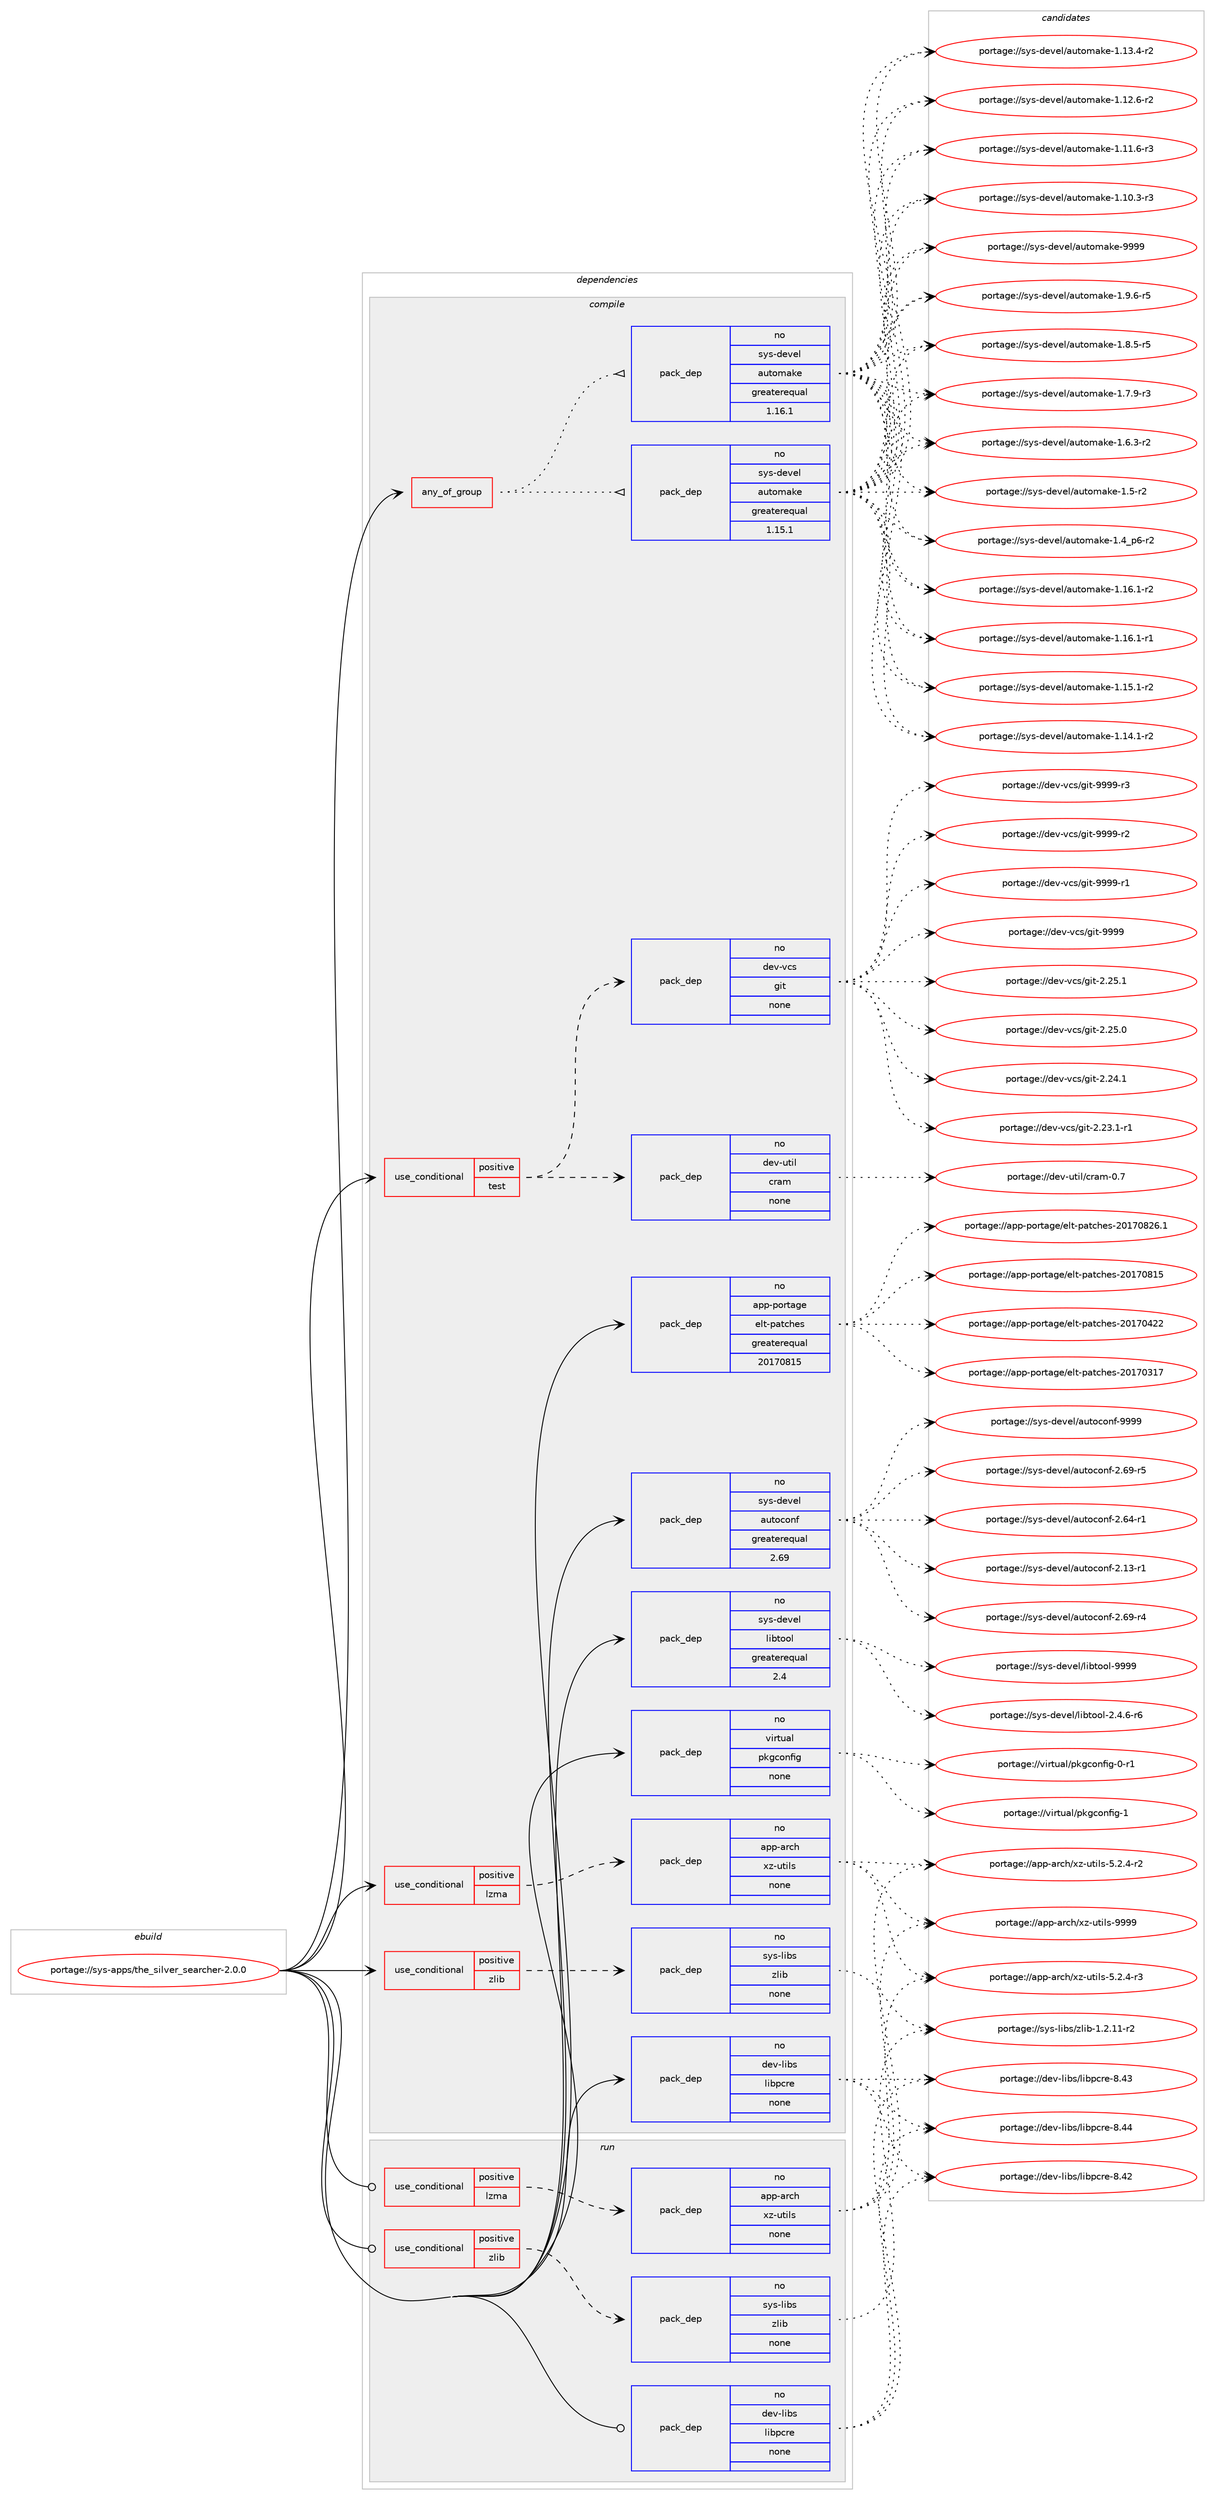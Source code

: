 digraph prolog {

# *************
# Graph options
# *************

newrank=true;
concentrate=true;
compound=true;
graph [rankdir=LR,fontname=Helvetica,fontsize=10,ranksep=1.5];#, ranksep=2.5, nodesep=0.2];
edge  [arrowhead=vee];
node  [fontname=Helvetica,fontsize=10];

# **********
# The ebuild
# **********

subgraph cluster_leftcol {
color=gray;
rank=same;
label=<<i>ebuild</i>>;
id [label="portage://sys-apps/the_silver_searcher-2.0.0", color=red, width=4, href="../sys-apps/the_silver_searcher-2.0.0.svg"];
}

# ****************
# The dependencies
# ****************

subgraph cluster_midcol {
color=gray;
label=<<i>dependencies</i>>;
subgraph cluster_compile {
fillcolor="#eeeeee";
style=filled;
label=<<i>compile</i>>;
subgraph any866 {
dependency36934 [label=<<TABLE BORDER="0" CELLBORDER="1" CELLSPACING="0" CELLPADDING="4"><TR><TD CELLPADDING="10">any_of_group</TD></TR></TABLE>>, shape=none, color=red];subgraph pack28581 {
dependency36935 [label=<<TABLE BORDER="0" CELLBORDER="1" CELLSPACING="0" CELLPADDING="4" WIDTH="220"><TR><TD ROWSPAN="6" CELLPADDING="30">pack_dep</TD></TR><TR><TD WIDTH="110">no</TD></TR><TR><TD>sys-devel</TD></TR><TR><TD>automake</TD></TR><TR><TD>greaterequal</TD></TR><TR><TD>1.16.1</TD></TR></TABLE>>, shape=none, color=blue];
}
dependency36934:e -> dependency36935:w [weight=20,style="dotted",arrowhead="oinv"];
subgraph pack28582 {
dependency36936 [label=<<TABLE BORDER="0" CELLBORDER="1" CELLSPACING="0" CELLPADDING="4" WIDTH="220"><TR><TD ROWSPAN="6" CELLPADDING="30">pack_dep</TD></TR><TR><TD WIDTH="110">no</TD></TR><TR><TD>sys-devel</TD></TR><TR><TD>automake</TD></TR><TR><TD>greaterequal</TD></TR><TR><TD>1.15.1</TD></TR></TABLE>>, shape=none, color=blue];
}
dependency36934:e -> dependency36936:w [weight=20,style="dotted",arrowhead="oinv"];
}
id:e -> dependency36934:w [weight=20,style="solid",arrowhead="vee"];
subgraph cond7444 {
dependency36937 [label=<<TABLE BORDER="0" CELLBORDER="1" CELLSPACING="0" CELLPADDING="4"><TR><TD ROWSPAN="3" CELLPADDING="10">use_conditional</TD></TR><TR><TD>positive</TD></TR><TR><TD>lzma</TD></TR></TABLE>>, shape=none, color=red];
subgraph pack28583 {
dependency36938 [label=<<TABLE BORDER="0" CELLBORDER="1" CELLSPACING="0" CELLPADDING="4" WIDTH="220"><TR><TD ROWSPAN="6" CELLPADDING="30">pack_dep</TD></TR><TR><TD WIDTH="110">no</TD></TR><TR><TD>app-arch</TD></TR><TR><TD>xz-utils</TD></TR><TR><TD>none</TD></TR><TR><TD></TD></TR></TABLE>>, shape=none, color=blue];
}
dependency36937:e -> dependency36938:w [weight=20,style="dashed",arrowhead="vee"];
}
id:e -> dependency36937:w [weight=20,style="solid",arrowhead="vee"];
subgraph cond7445 {
dependency36939 [label=<<TABLE BORDER="0" CELLBORDER="1" CELLSPACING="0" CELLPADDING="4"><TR><TD ROWSPAN="3" CELLPADDING="10">use_conditional</TD></TR><TR><TD>positive</TD></TR><TR><TD>test</TD></TR></TABLE>>, shape=none, color=red];
subgraph pack28584 {
dependency36940 [label=<<TABLE BORDER="0" CELLBORDER="1" CELLSPACING="0" CELLPADDING="4" WIDTH="220"><TR><TD ROWSPAN="6" CELLPADDING="30">pack_dep</TD></TR><TR><TD WIDTH="110">no</TD></TR><TR><TD>dev-util</TD></TR><TR><TD>cram</TD></TR><TR><TD>none</TD></TR><TR><TD></TD></TR></TABLE>>, shape=none, color=blue];
}
dependency36939:e -> dependency36940:w [weight=20,style="dashed",arrowhead="vee"];
subgraph pack28585 {
dependency36941 [label=<<TABLE BORDER="0" CELLBORDER="1" CELLSPACING="0" CELLPADDING="4" WIDTH="220"><TR><TD ROWSPAN="6" CELLPADDING="30">pack_dep</TD></TR><TR><TD WIDTH="110">no</TD></TR><TR><TD>dev-vcs</TD></TR><TR><TD>git</TD></TR><TR><TD>none</TD></TR><TR><TD></TD></TR></TABLE>>, shape=none, color=blue];
}
dependency36939:e -> dependency36941:w [weight=20,style="dashed",arrowhead="vee"];
}
id:e -> dependency36939:w [weight=20,style="solid",arrowhead="vee"];
subgraph cond7446 {
dependency36942 [label=<<TABLE BORDER="0" CELLBORDER="1" CELLSPACING="0" CELLPADDING="4"><TR><TD ROWSPAN="3" CELLPADDING="10">use_conditional</TD></TR><TR><TD>positive</TD></TR><TR><TD>zlib</TD></TR></TABLE>>, shape=none, color=red];
subgraph pack28586 {
dependency36943 [label=<<TABLE BORDER="0" CELLBORDER="1" CELLSPACING="0" CELLPADDING="4" WIDTH="220"><TR><TD ROWSPAN="6" CELLPADDING="30">pack_dep</TD></TR><TR><TD WIDTH="110">no</TD></TR><TR><TD>sys-libs</TD></TR><TR><TD>zlib</TD></TR><TR><TD>none</TD></TR><TR><TD></TD></TR></TABLE>>, shape=none, color=blue];
}
dependency36942:e -> dependency36943:w [weight=20,style="dashed",arrowhead="vee"];
}
id:e -> dependency36942:w [weight=20,style="solid",arrowhead="vee"];
subgraph pack28587 {
dependency36944 [label=<<TABLE BORDER="0" CELLBORDER="1" CELLSPACING="0" CELLPADDING="4" WIDTH="220"><TR><TD ROWSPAN="6" CELLPADDING="30">pack_dep</TD></TR><TR><TD WIDTH="110">no</TD></TR><TR><TD>app-portage</TD></TR><TR><TD>elt-patches</TD></TR><TR><TD>greaterequal</TD></TR><TR><TD>20170815</TD></TR></TABLE>>, shape=none, color=blue];
}
id:e -> dependency36944:w [weight=20,style="solid",arrowhead="vee"];
subgraph pack28588 {
dependency36945 [label=<<TABLE BORDER="0" CELLBORDER="1" CELLSPACING="0" CELLPADDING="4" WIDTH="220"><TR><TD ROWSPAN="6" CELLPADDING="30">pack_dep</TD></TR><TR><TD WIDTH="110">no</TD></TR><TR><TD>dev-libs</TD></TR><TR><TD>libpcre</TD></TR><TR><TD>none</TD></TR><TR><TD></TD></TR></TABLE>>, shape=none, color=blue];
}
id:e -> dependency36945:w [weight=20,style="solid",arrowhead="vee"];
subgraph pack28589 {
dependency36946 [label=<<TABLE BORDER="0" CELLBORDER="1" CELLSPACING="0" CELLPADDING="4" WIDTH="220"><TR><TD ROWSPAN="6" CELLPADDING="30">pack_dep</TD></TR><TR><TD WIDTH="110">no</TD></TR><TR><TD>sys-devel</TD></TR><TR><TD>autoconf</TD></TR><TR><TD>greaterequal</TD></TR><TR><TD>2.69</TD></TR></TABLE>>, shape=none, color=blue];
}
id:e -> dependency36946:w [weight=20,style="solid",arrowhead="vee"];
subgraph pack28590 {
dependency36947 [label=<<TABLE BORDER="0" CELLBORDER="1" CELLSPACING="0" CELLPADDING="4" WIDTH="220"><TR><TD ROWSPAN="6" CELLPADDING="30">pack_dep</TD></TR><TR><TD WIDTH="110">no</TD></TR><TR><TD>sys-devel</TD></TR><TR><TD>libtool</TD></TR><TR><TD>greaterequal</TD></TR><TR><TD>2.4</TD></TR></TABLE>>, shape=none, color=blue];
}
id:e -> dependency36947:w [weight=20,style="solid",arrowhead="vee"];
subgraph pack28591 {
dependency36948 [label=<<TABLE BORDER="0" CELLBORDER="1" CELLSPACING="0" CELLPADDING="4" WIDTH="220"><TR><TD ROWSPAN="6" CELLPADDING="30">pack_dep</TD></TR><TR><TD WIDTH="110">no</TD></TR><TR><TD>virtual</TD></TR><TR><TD>pkgconfig</TD></TR><TR><TD>none</TD></TR><TR><TD></TD></TR></TABLE>>, shape=none, color=blue];
}
id:e -> dependency36948:w [weight=20,style="solid",arrowhead="vee"];
}
subgraph cluster_compileandrun {
fillcolor="#eeeeee";
style=filled;
label=<<i>compile and run</i>>;
}
subgraph cluster_run {
fillcolor="#eeeeee";
style=filled;
label=<<i>run</i>>;
subgraph cond7447 {
dependency36949 [label=<<TABLE BORDER="0" CELLBORDER="1" CELLSPACING="0" CELLPADDING="4"><TR><TD ROWSPAN="3" CELLPADDING="10">use_conditional</TD></TR><TR><TD>positive</TD></TR><TR><TD>lzma</TD></TR></TABLE>>, shape=none, color=red];
subgraph pack28592 {
dependency36950 [label=<<TABLE BORDER="0" CELLBORDER="1" CELLSPACING="0" CELLPADDING="4" WIDTH="220"><TR><TD ROWSPAN="6" CELLPADDING="30">pack_dep</TD></TR><TR><TD WIDTH="110">no</TD></TR><TR><TD>app-arch</TD></TR><TR><TD>xz-utils</TD></TR><TR><TD>none</TD></TR><TR><TD></TD></TR></TABLE>>, shape=none, color=blue];
}
dependency36949:e -> dependency36950:w [weight=20,style="dashed",arrowhead="vee"];
}
id:e -> dependency36949:w [weight=20,style="solid",arrowhead="odot"];
subgraph cond7448 {
dependency36951 [label=<<TABLE BORDER="0" CELLBORDER="1" CELLSPACING="0" CELLPADDING="4"><TR><TD ROWSPAN="3" CELLPADDING="10">use_conditional</TD></TR><TR><TD>positive</TD></TR><TR><TD>zlib</TD></TR></TABLE>>, shape=none, color=red];
subgraph pack28593 {
dependency36952 [label=<<TABLE BORDER="0" CELLBORDER="1" CELLSPACING="0" CELLPADDING="4" WIDTH="220"><TR><TD ROWSPAN="6" CELLPADDING="30">pack_dep</TD></TR><TR><TD WIDTH="110">no</TD></TR><TR><TD>sys-libs</TD></TR><TR><TD>zlib</TD></TR><TR><TD>none</TD></TR><TR><TD></TD></TR></TABLE>>, shape=none, color=blue];
}
dependency36951:e -> dependency36952:w [weight=20,style="dashed",arrowhead="vee"];
}
id:e -> dependency36951:w [weight=20,style="solid",arrowhead="odot"];
subgraph pack28594 {
dependency36953 [label=<<TABLE BORDER="0" CELLBORDER="1" CELLSPACING="0" CELLPADDING="4" WIDTH="220"><TR><TD ROWSPAN="6" CELLPADDING="30">pack_dep</TD></TR><TR><TD WIDTH="110">no</TD></TR><TR><TD>dev-libs</TD></TR><TR><TD>libpcre</TD></TR><TR><TD>none</TD></TR><TR><TD></TD></TR></TABLE>>, shape=none, color=blue];
}
id:e -> dependency36953:w [weight=20,style="solid",arrowhead="odot"];
}
}

# **************
# The candidates
# **************

subgraph cluster_choices {
rank=same;
color=gray;
label=<<i>candidates</i>>;

subgraph choice28581 {
color=black;
nodesep=1;
choice115121115451001011181011084797117116111109971071014557575757 [label="portage://sys-devel/automake-9999", color=red, width=4,href="../sys-devel/automake-9999.svg"];
choice115121115451001011181011084797117116111109971071014549465746544511453 [label="portage://sys-devel/automake-1.9.6-r5", color=red, width=4,href="../sys-devel/automake-1.9.6-r5.svg"];
choice115121115451001011181011084797117116111109971071014549465646534511453 [label="portage://sys-devel/automake-1.8.5-r5", color=red, width=4,href="../sys-devel/automake-1.8.5-r5.svg"];
choice115121115451001011181011084797117116111109971071014549465546574511451 [label="portage://sys-devel/automake-1.7.9-r3", color=red, width=4,href="../sys-devel/automake-1.7.9-r3.svg"];
choice115121115451001011181011084797117116111109971071014549465446514511450 [label="portage://sys-devel/automake-1.6.3-r2", color=red, width=4,href="../sys-devel/automake-1.6.3-r2.svg"];
choice11512111545100101118101108479711711611110997107101454946534511450 [label="portage://sys-devel/automake-1.5-r2", color=red, width=4,href="../sys-devel/automake-1.5-r2.svg"];
choice115121115451001011181011084797117116111109971071014549465295112544511450 [label="portage://sys-devel/automake-1.4_p6-r2", color=red, width=4,href="../sys-devel/automake-1.4_p6-r2.svg"];
choice11512111545100101118101108479711711611110997107101454946495446494511450 [label="portage://sys-devel/automake-1.16.1-r2", color=red, width=4,href="../sys-devel/automake-1.16.1-r2.svg"];
choice11512111545100101118101108479711711611110997107101454946495446494511449 [label="portage://sys-devel/automake-1.16.1-r1", color=red, width=4,href="../sys-devel/automake-1.16.1-r1.svg"];
choice11512111545100101118101108479711711611110997107101454946495346494511450 [label="portage://sys-devel/automake-1.15.1-r2", color=red, width=4,href="../sys-devel/automake-1.15.1-r2.svg"];
choice11512111545100101118101108479711711611110997107101454946495246494511450 [label="portage://sys-devel/automake-1.14.1-r2", color=red, width=4,href="../sys-devel/automake-1.14.1-r2.svg"];
choice11512111545100101118101108479711711611110997107101454946495146524511450 [label="portage://sys-devel/automake-1.13.4-r2", color=red, width=4,href="../sys-devel/automake-1.13.4-r2.svg"];
choice11512111545100101118101108479711711611110997107101454946495046544511450 [label="portage://sys-devel/automake-1.12.6-r2", color=red, width=4,href="../sys-devel/automake-1.12.6-r2.svg"];
choice11512111545100101118101108479711711611110997107101454946494946544511451 [label="portage://sys-devel/automake-1.11.6-r3", color=red, width=4,href="../sys-devel/automake-1.11.6-r3.svg"];
choice11512111545100101118101108479711711611110997107101454946494846514511451 [label="portage://sys-devel/automake-1.10.3-r3", color=red, width=4,href="../sys-devel/automake-1.10.3-r3.svg"];
dependency36935:e -> choice115121115451001011181011084797117116111109971071014557575757:w [style=dotted,weight="100"];
dependency36935:e -> choice115121115451001011181011084797117116111109971071014549465746544511453:w [style=dotted,weight="100"];
dependency36935:e -> choice115121115451001011181011084797117116111109971071014549465646534511453:w [style=dotted,weight="100"];
dependency36935:e -> choice115121115451001011181011084797117116111109971071014549465546574511451:w [style=dotted,weight="100"];
dependency36935:e -> choice115121115451001011181011084797117116111109971071014549465446514511450:w [style=dotted,weight="100"];
dependency36935:e -> choice11512111545100101118101108479711711611110997107101454946534511450:w [style=dotted,weight="100"];
dependency36935:e -> choice115121115451001011181011084797117116111109971071014549465295112544511450:w [style=dotted,weight="100"];
dependency36935:e -> choice11512111545100101118101108479711711611110997107101454946495446494511450:w [style=dotted,weight="100"];
dependency36935:e -> choice11512111545100101118101108479711711611110997107101454946495446494511449:w [style=dotted,weight="100"];
dependency36935:e -> choice11512111545100101118101108479711711611110997107101454946495346494511450:w [style=dotted,weight="100"];
dependency36935:e -> choice11512111545100101118101108479711711611110997107101454946495246494511450:w [style=dotted,weight="100"];
dependency36935:e -> choice11512111545100101118101108479711711611110997107101454946495146524511450:w [style=dotted,weight="100"];
dependency36935:e -> choice11512111545100101118101108479711711611110997107101454946495046544511450:w [style=dotted,weight="100"];
dependency36935:e -> choice11512111545100101118101108479711711611110997107101454946494946544511451:w [style=dotted,weight="100"];
dependency36935:e -> choice11512111545100101118101108479711711611110997107101454946494846514511451:w [style=dotted,weight="100"];
}
subgraph choice28582 {
color=black;
nodesep=1;
choice115121115451001011181011084797117116111109971071014557575757 [label="portage://sys-devel/automake-9999", color=red, width=4,href="../sys-devel/automake-9999.svg"];
choice115121115451001011181011084797117116111109971071014549465746544511453 [label="portage://sys-devel/automake-1.9.6-r5", color=red, width=4,href="../sys-devel/automake-1.9.6-r5.svg"];
choice115121115451001011181011084797117116111109971071014549465646534511453 [label="portage://sys-devel/automake-1.8.5-r5", color=red, width=4,href="../sys-devel/automake-1.8.5-r5.svg"];
choice115121115451001011181011084797117116111109971071014549465546574511451 [label="portage://sys-devel/automake-1.7.9-r3", color=red, width=4,href="../sys-devel/automake-1.7.9-r3.svg"];
choice115121115451001011181011084797117116111109971071014549465446514511450 [label="portage://sys-devel/automake-1.6.3-r2", color=red, width=4,href="../sys-devel/automake-1.6.3-r2.svg"];
choice11512111545100101118101108479711711611110997107101454946534511450 [label="portage://sys-devel/automake-1.5-r2", color=red, width=4,href="../sys-devel/automake-1.5-r2.svg"];
choice115121115451001011181011084797117116111109971071014549465295112544511450 [label="portage://sys-devel/automake-1.4_p6-r2", color=red, width=4,href="../sys-devel/automake-1.4_p6-r2.svg"];
choice11512111545100101118101108479711711611110997107101454946495446494511450 [label="portage://sys-devel/automake-1.16.1-r2", color=red, width=4,href="../sys-devel/automake-1.16.1-r2.svg"];
choice11512111545100101118101108479711711611110997107101454946495446494511449 [label="portage://sys-devel/automake-1.16.1-r1", color=red, width=4,href="../sys-devel/automake-1.16.1-r1.svg"];
choice11512111545100101118101108479711711611110997107101454946495346494511450 [label="portage://sys-devel/automake-1.15.1-r2", color=red, width=4,href="../sys-devel/automake-1.15.1-r2.svg"];
choice11512111545100101118101108479711711611110997107101454946495246494511450 [label="portage://sys-devel/automake-1.14.1-r2", color=red, width=4,href="../sys-devel/automake-1.14.1-r2.svg"];
choice11512111545100101118101108479711711611110997107101454946495146524511450 [label="portage://sys-devel/automake-1.13.4-r2", color=red, width=4,href="../sys-devel/automake-1.13.4-r2.svg"];
choice11512111545100101118101108479711711611110997107101454946495046544511450 [label="portage://sys-devel/automake-1.12.6-r2", color=red, width=4,href="../sys-devel/automake-1.12.6-r2.svg"];
choice11512111545100101118101108479711711611110997107101454946494946544511451 [label="portage://sys-devel/automake-1.11.6-r3", color=red, width=4,href="../sys-devel/automake-1.11.6-r3.svg"];
choice11512111545100101118101108479711711611110997107101454946494846514511451 [label="portage://sys-devel/automake-1.10.3-r3", color=red, width=4,href="../sys-devel/automake-1.10.3-r3.svg"];
dependency36936:e -> choice115121115451001011181011084797117116111109971071014557575757:w [style=dotted,weight="100"];
dependency36936:e -> choice115121115451001011181011084797117116111109971071014549465746544511453:w [style=dotted,weight="100"];
dependency36936:e -> choice115121115451001011181011084797117116111109971071014549465646534511453:w [style=dotted,weight="100"];
dependency36936:e -> choice115121115451001011181011084797117116111109971071014549465546574511451:w [style=dotted,weight="100"];
dependency36936:e -> choice115121115451001011181011084797117116111109971071014549465446514511450:w [style=dotted,weight="100"];
dependency36936:e -> choice11512111545100101118101108479711711611110997107101454946534511450:w [style=dotted,weight="100"];
dependency36936:e -> choice115121115451001011181011084797117116111109971071014549465295112544511450:w [style=dotted,weight="100"];
dependency36936:e -> choice11512111545100101118101108479711711611110997107101454946495446494511450:w [style=dotted,weight="100"];
dependency36936:e -> choice11512111545100101118101108479711711611110997107101454946495446494511449:w [style=dotted,weight="100"];
dependency36936:e -> choice11512111545100101118101108479711711611110997107101454946495346494511450:w [style=dotted,weight="100"];
dependency36936:e -> choice11512111545100101118101108479711711611110997107101454946495246494511450:w [style=dotted,weight="100"];
dependency36936:e -> choice11512111545100101118101108479711711611110997107101454946495146524511450:w [style=dotted,weight="100"];
dependency36936:e -> choice11512111545100101118101108479711711611110997107101454946495046544511450:w [style=dotted,weight="100"];
dependency36936:e -> choice11512111545100101118101108479711711611110997107101454946494946544511451:w [style=dotted,weight="100"];
dependency36936:e -> choice11512111545100101118101108479711711611110997107101454946494846514511451:w [style=dotted,weight="100"];
}
subgraph choice28583 {
color=black;
nodesep=1;
choice9711211245971149910447120122451171161051081154557575757 [label="portage://app-arch/xz-utils-9999", color=red, width=4,href="../app-arch/xz-utils-9999.svg"];
choice9711211245971149910447120122451171161051081154553465046524511451 [label="portage://app-arch/xz-utils-5.2.4-r3", color=red, width=4,href="../app-arch/xz-utils-5.2.4-r3.svg"];
choice9711211245971149910447120122451171161051081154553465046524511450 [label="portage://app-arch/xz-utils-5.2.4-r2", color=red, width=4,href="../app-arch/xz-utils-5.2.4-r2.svg"];
dependency36938:e -> choice9711211245971149910447120122451171161051081154557575757:w [style=dotted,weight="100"];
dependency36938:e -> choice9711211245971149910447120122451171161051081154553465046524511451:w [style=dotted,weight="100"];
dependency36938:e -> choice9711211245971149910447120122451171161051081154553465046524511450:w [style=dotted,weight="100"];
}
subgraph choice28584 {
color=black;
nodesep=1;
choice1001011184511711610510847991149710945484655 [label="portage://dev-util/cram-0.7", color=red, width=4,href="../dev-util/cram-0.7.svg"];
dependency36940:e -> choice1001011184511711610510847991149710945484655:w [style=dotted,weight="100"];
}
subgraph choice28585 {
color=black;
nodesep=1;
choice10010111845118991154710310511645575757574511451 [label="portage://dev-vcs/git-9999-r3", color=red, width=4,href="../dev-vcs/git-9999-r3.svg"];
choice10010111845118991154710310511645575757574511450 [label="portage://dev-vcs/git-9999-r2", color=red, width=4,href="../dev-vcs/git-9999-r2.svg"];
choice10010111845118991154710310511645575757574511449 [label="portage://dev-vcs/git-9999-r1", color=red, width=4,href="../dev-vcs/git-9999-r1.svg"];
choice1001011184511899115471031051164557575757 [label="portage://dev-vcs/git-9999", color=red, width=4,href="../dev-vcs/git-9999.svg"];
choice10010111845118991154710310511645504650534649 [label="portage://dev-vcs/git-2.25.1", color=red, width=4,href="../dev-vcs/git-2.25.1.svg"];
choice10010111845118991154710310511645504650534648 [label="portage://dev-vcs/git-2.25.0", color=red, width=4,href="../dev-vcs/git-2.25.0.svg"];
choice10010111845118991154710310511645504650524649 [label="portage://dev-vcs/git-2.24.1", color=red, width=4,href="../dev-vcs/git-2.24.1.svg"];
choice100101118451189911547103105116455046505146494511449 [label="portage://dev-vcs/git-2.23.1-r1", color=red, width=4,href="../dev-vcs/git-2.23.1-r1.svg"];
dependency36941:e -> choice10010111845118991154710310511645575757574511451:w [style=dotted,weight="100"];
dependency36941:e -> choice10010111845118991154710310511645575757574511450:w [style=dotted,weight="100"];
dependency36941:e -> choice10010111845118991154710310511645575757574511449:w [style=dotted,weight="100"];
dependency36941:e -> choice1001011184511899115471031051164557575757:w [style=dotted,weight="100"];
dependency36941:e -> choice10010111845118991154710310511645504650534649:w [style=dotted,weight="100"];
dependency36941:e -> choice10010111845118991154710310511645504650534648:w [style=dotted,weight="100"];
dependency36941:e -> choice10010111845118991154710310511645504650524649:w [style=dotted,weight="100"];
dependency36941:e -> choice100101118451189911547103105116455046505146494511449:w [style=dotted,weight="100"];
}
subgraph choice28586 {
color=black;
nodesep=1;
choice11512111545108105981154712210810598454946504649494511450 [label="portage://sys-libs/zlib-1.2.11-r2", color=red, width=4,href="../sys-libs/zlib-1.2.11-r2.svg"];
dependency36943:e -> choice11512111545108105981154712210810598454946504649494511450:w [style=dotted,weight="100"];
}
subgraph choice28587 {
color=black;
nodesep=1;
choice971121124511211111411697103101471011081164511297116991041011154550484955485650544649 [label="portage://app-portage/elt-patches-20170826.1", color=red, width=4,href="../app-portage/elt-patches-20170826.1.svg"];
choice97112112451121111141169710310147101108116451129711699104101115455048495548564953 [label="portage://app-portage/elt-patches-20170815", color=red, width=4,href="../app-portage/elt-patches-20170815.svg"];
choice97112112451121111141169710310147101108116451129711699104101115455048495548525050 [label="portage://app-portage/elt-patches-20170422", color=red, width=4,href="../app-portage/elt-patches-20170422.svg"];
choice97112112451121111141169710310147101108116451129711699104101115455048495548514955 [label="portage://app-portage/elt-patches-20170317", color=red, width=4,href="../app-portage/elt-patches-20170317.svg"];
dependency36944:e -> choice971121124511211111411697103101471011081164511297116991041011154550484955485650544649:w [style=dotted,weight="100"];
dependency36944:e -> choice97112112451121111141169710310147101108116451129711699104101115455048495548564953:w [style=dotted,weight="100"];
dependency36944:e -> choice97112112451121111141169710310147101108116451129711699104101115455048495548525050:w [style=dotted,weight="100"];
dependency36944:e -> choice97112112451121111141169710310147101108116451129711699104101115455048495548514955:w [style=dotted,weight="100"];
}
subgraph choice28588 {
color=black;
nodesep=1;
choice10010111845108105981154710810598112991141014556465252 [label="portage://dev-libs/libpcre-8.44", color=red, width=4,href="../dev-libs/libpcre-8.44.svg"];
choice10010111845108105981154710810598112991141014556465251 [label="portage://dev-libs/libpcre-8.43", color=red, width=4,href="../dev-libs/libpcre-8.43.svg"];
choice10010111845108105981154710810598112991141014556465250 [label="portage://dev-libs/libpcre-8.42", color=red, width=4,href="../dev-libs/libpcre-8.42.svg"];
dependency36945:e -> choice10010111845108105981154710810598112991141014556465252:w [style=dotted,weight="100"];
dependency36945:e -> choice10010111845108105981154710810598112991141014556465251:w [style=dotted,weight="100"];
dependency36945:e -> choice10010111845108105981154710810598112991141014556465250:w [style=dotted,weight="100"];
}
subgraph choice28589 {
color=black;
nodesep=1;
choice115121115451001011181011084797117116111991111101024557575757 [label="portage://sys-devel/autoconf-9999", color=red, width=4,href="../sys-devel/autoconf-9999.svg"];
choice1151211154510010111810110847971171161119911111010245504654574511453 [label="portage://sys-devel/autoconf-2.69-r5", color=red, width=4,href="../sys-devel/autoconf-2.69-r5.svg"];
choice1151211154510010111810110847971171161119911111010245504654574511452 [label="portage://sys-devel/autoconf-2.69-r4", color=red, width=4,href="../sys-devel/autoconf-2.69-r4.svg"];
choice1151211154510010111810110847971171161119911111010245504654524511449 [label="portage://sys-devel/autoconf-2.64-r1", color=red, width=4,href="../sys-devel/autoconf-2.64-r1.svg"];
choice1151211154510010111810110847971171161119911111010245504649514511449 [label="portage://sys-devel/autoconf-2.13-r1", color=red, width=4,href="../sys-devel/autoconf-2.13-r1.svg"];
dependency36946:e -> choice115121115451001011181011084797117116111991111101024557575757:w [style=dotted,weight="100"];
dependency36946:e -> choice1151211154510010111810110847971171161119911111010245504654574511453:w [style=dotted,weight="100"];
dependency36946:e -> choice1151211154510010111810110847971171161119911111010245504654574511452:w [style=dotted,weight="100"];
dependency36946:e -> choice1151211154510010111810110847971171161119911111010245504654524511449:w [style=dotted,weight="100"];
dependency36946:e -> choice1151211154510010111810110847971171161119911111010245504649514511449:w [style=dotted,weight="100"];
}
subgraph choice28590 {
color=black;
nodesep=1;
choice1151211154510010111810110847108105981161111111084557575757 [label="portage://sys-devel/libtool-9999", color=red, width=4,href="../sys-devel/libtool-9999.svg"];
choice1151211154510010111810110847108105981161111111084550465246544511454 [label="portage://sys-devel/libtool-2.4.6-r6", color=red, width=4,href="../sys-devel/libtool-2.4.6-r6.svg"];
dependency36947:e -> choice1151211154510010111810110847108105981161111111084557575757:w [style=dotted,weight="100"];
dependency36947:e -> choice1151211154510010111810110847108105981161111111084550465246544511454:w [style=dotted,weight="100"];
}
subgraph choice28591 {
color=black;
nodesep=1;
choice1181051141161179710847112107103991111101021051034549 [label="portage://virtual/pkgconfig-1", color=red, width=4,href="../virtual/pkgconfig-1.svg"];
choice11810511411611797108471121071039911111010210510345484511449 [label="portage://virtual/pkgconfig-0-r1", color=red, width=4,href="../virtual/pkgconfig-0-r1.svg"];
dependency36948:e -> choice1181051141161179710847112107103991111101021051034549:w [style=dotted,weight="100"];
dependency36948:e -> choice11810511411611797108471121071039911111010210510345484511449:w [style=dotted,weight="100"];
}
subgraph choice28592 {
color=black;
nodesep=1;
choice9711211245971149910447120122451171161051081154557575757 [label="portage://app-arch/xz-utils-9999", color=red, width=4,href="../app-arch/xz-utils-9999.svg"];
choice9711211245971149910447120122451171161051081154553465046524511451 [label="portage://app-arch/xz-utils-5.2.4-r3", color=red, width=4,href="../app-arch/xz-utils-5.2.4-r3.svg"];
choice9711211245971149910447120122451171161051081154553465046524511450 [label="portage://app-arch/xz-utils-5.2.4-r2", color=red, width=4,href="../app-arch/xz-utils-5.2.4-r2.svg"];
dependency36950:e -> choice9711211245971149910447120122451171161051081154557575757:w [style=dotted,weight="100"];
dependency36950:e -> choice9711211245971149910447120122451171161051081154553465046524511451:w [style=dotted,weight="100"];
dependency36950:e -> choice9711211245971149910447120122451171161051081154553465046524511450:w [style=dotted,weight="100"];
}
subgraph choice28593 {
color=black;
nodesep=1;
choice11512111545108105981154712210810598454946504649494511450 [label="portage://sys-libs/zlib-1.2.11-r2", color=red, width=4,href="../sys-libs/zlib-1.2.11-r2.svg"];
dependency36952:e -> choice11512111545108105981154712210810598454946504649494511450:w [style=dotted,weight="100"];
}
subgraph choice28594 {
color=black;
nodesep=1;
choice10010111845108105981154710810598112991141014556465252 [label="portage://dev-libs/libpcre-8.44", color=red, width=4,href="../dev-libs/libpcre-8.44.svg"];
choice10010111845108105981154710810598112991141014556465251 [label="portage://dev-libs/libpcre-8.43", color=red, width=4,href="../dev-libs/libpcre-8.43.svg"];
choice10010111845108105981154710810598112991141014556465250 [label="portage://dev-libs/libpcre-8.42", color=red, width=4,href="../dev-libs/libpcre-8.42.svg"];
dependency36953:e -> choice10010111845108105981154710810598112991141014556465252:w [style=dotted,weight="100"];
dependency36953:e -> choice10010111845108105981154710810598112991141014556465251:w [style=dotted,weight="100"];
dependency36953:e -> choice10010111845108105981154710810598112991141014556465250:w [style=dotted,weight="100"];
}
}

}
